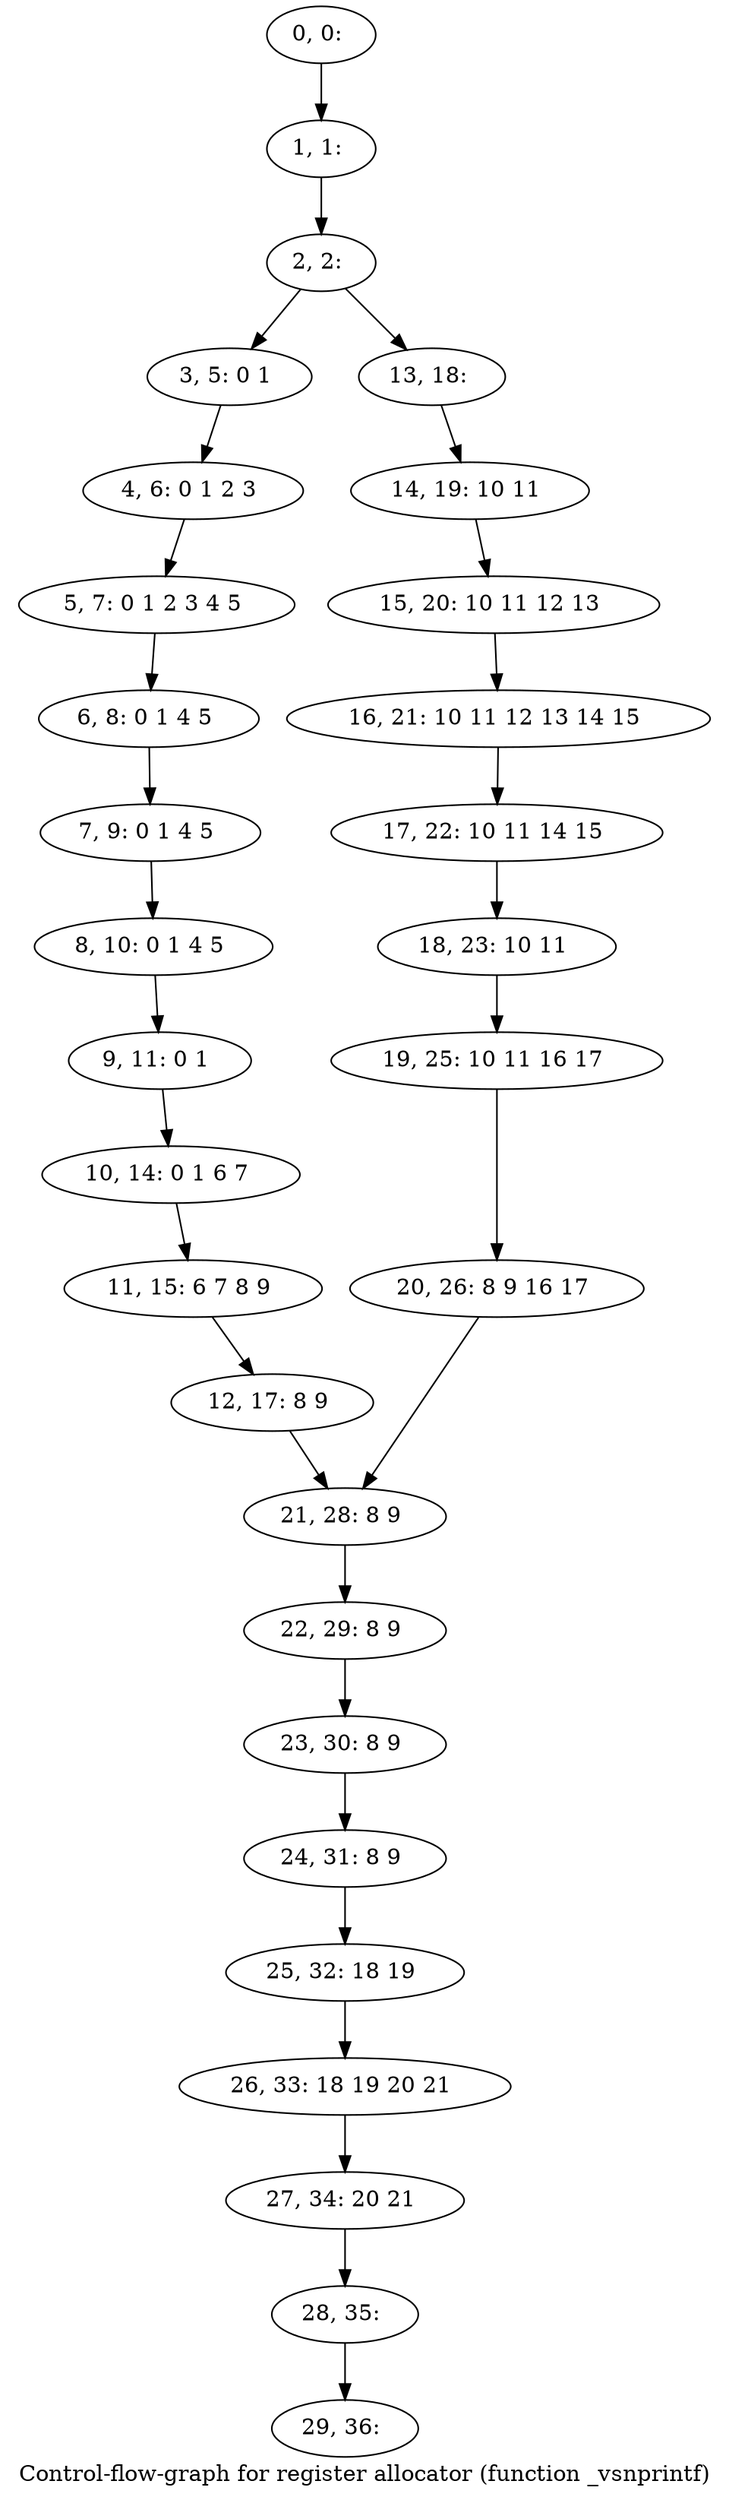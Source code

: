 digraph G {
graph [label="Control-flow-graph for register allocator (function _vsnprintf)"]
0[label="0, 0: "];
1[label="1, 1: "];
2[label="2, 2: "];
3[label="3, 5: 0 1 "];
4[label="4, 6: 0 1 2 3 "];
5[label="5, 7: 0 1 2 3 4 5 "];
6[label="6, 8: 0 1 4 5 "];
7[label="7, 9: 0 1 4 5 "];
8[label="8, 10: 0 1 4 5 "];
9[label="9, 11: 0 1 "];
10[label="10, 14: 0 1 6 7 "];
11[label="11, 15: 6 7 8 9 "];
12[label="12, 17: 8 9 "];
13[label="13, 18: "];
14[label="14, 19: 10 11 "];
15[label="15, 20: 10 11 12 13 "];
16[label="16, 21: 10 11 12 13 14 15 "];
17[label="17, 22: 10 11 14 15 "];
18[label="18, 23: 10 11 "];
19[label="19, 25: 10 11 16 17 "];
20[label="20, 26: 8 9 16 17 "];
21[label="21, 28: 8 9 "];
22[label="22, 29: 8 9 "];
23[label="23, 30: 8 9 "];
24[label="24, 31: 8 9 "];
25[label="25, 32: 18 19 "];
26[label="26, 33: 18 19 20 21 "];
27[label="27, 34: 20 21 "];
28[label="28, 35: "];
29[label="29, 36: "];
0->1 ;
1->2 ;
2->3 ;
2->13 ;
3->4 ;
4->5 ;
5->6 ;
6->7 ;
7->8 ;
8->9 ;
9->10 ;
10->11 ;
11->12 ;
12->21 ;
13->14 ;
14->15 ;
15->16 ;
16->17 ;
17->18 ;
18->19 ;
19->20 ;
20->21 ;
21->22 ;
22->23 ;
23->24 ;
24->25 ;
25->26 ;
26->27 ;
27->28 ;
28->29 ;
}
